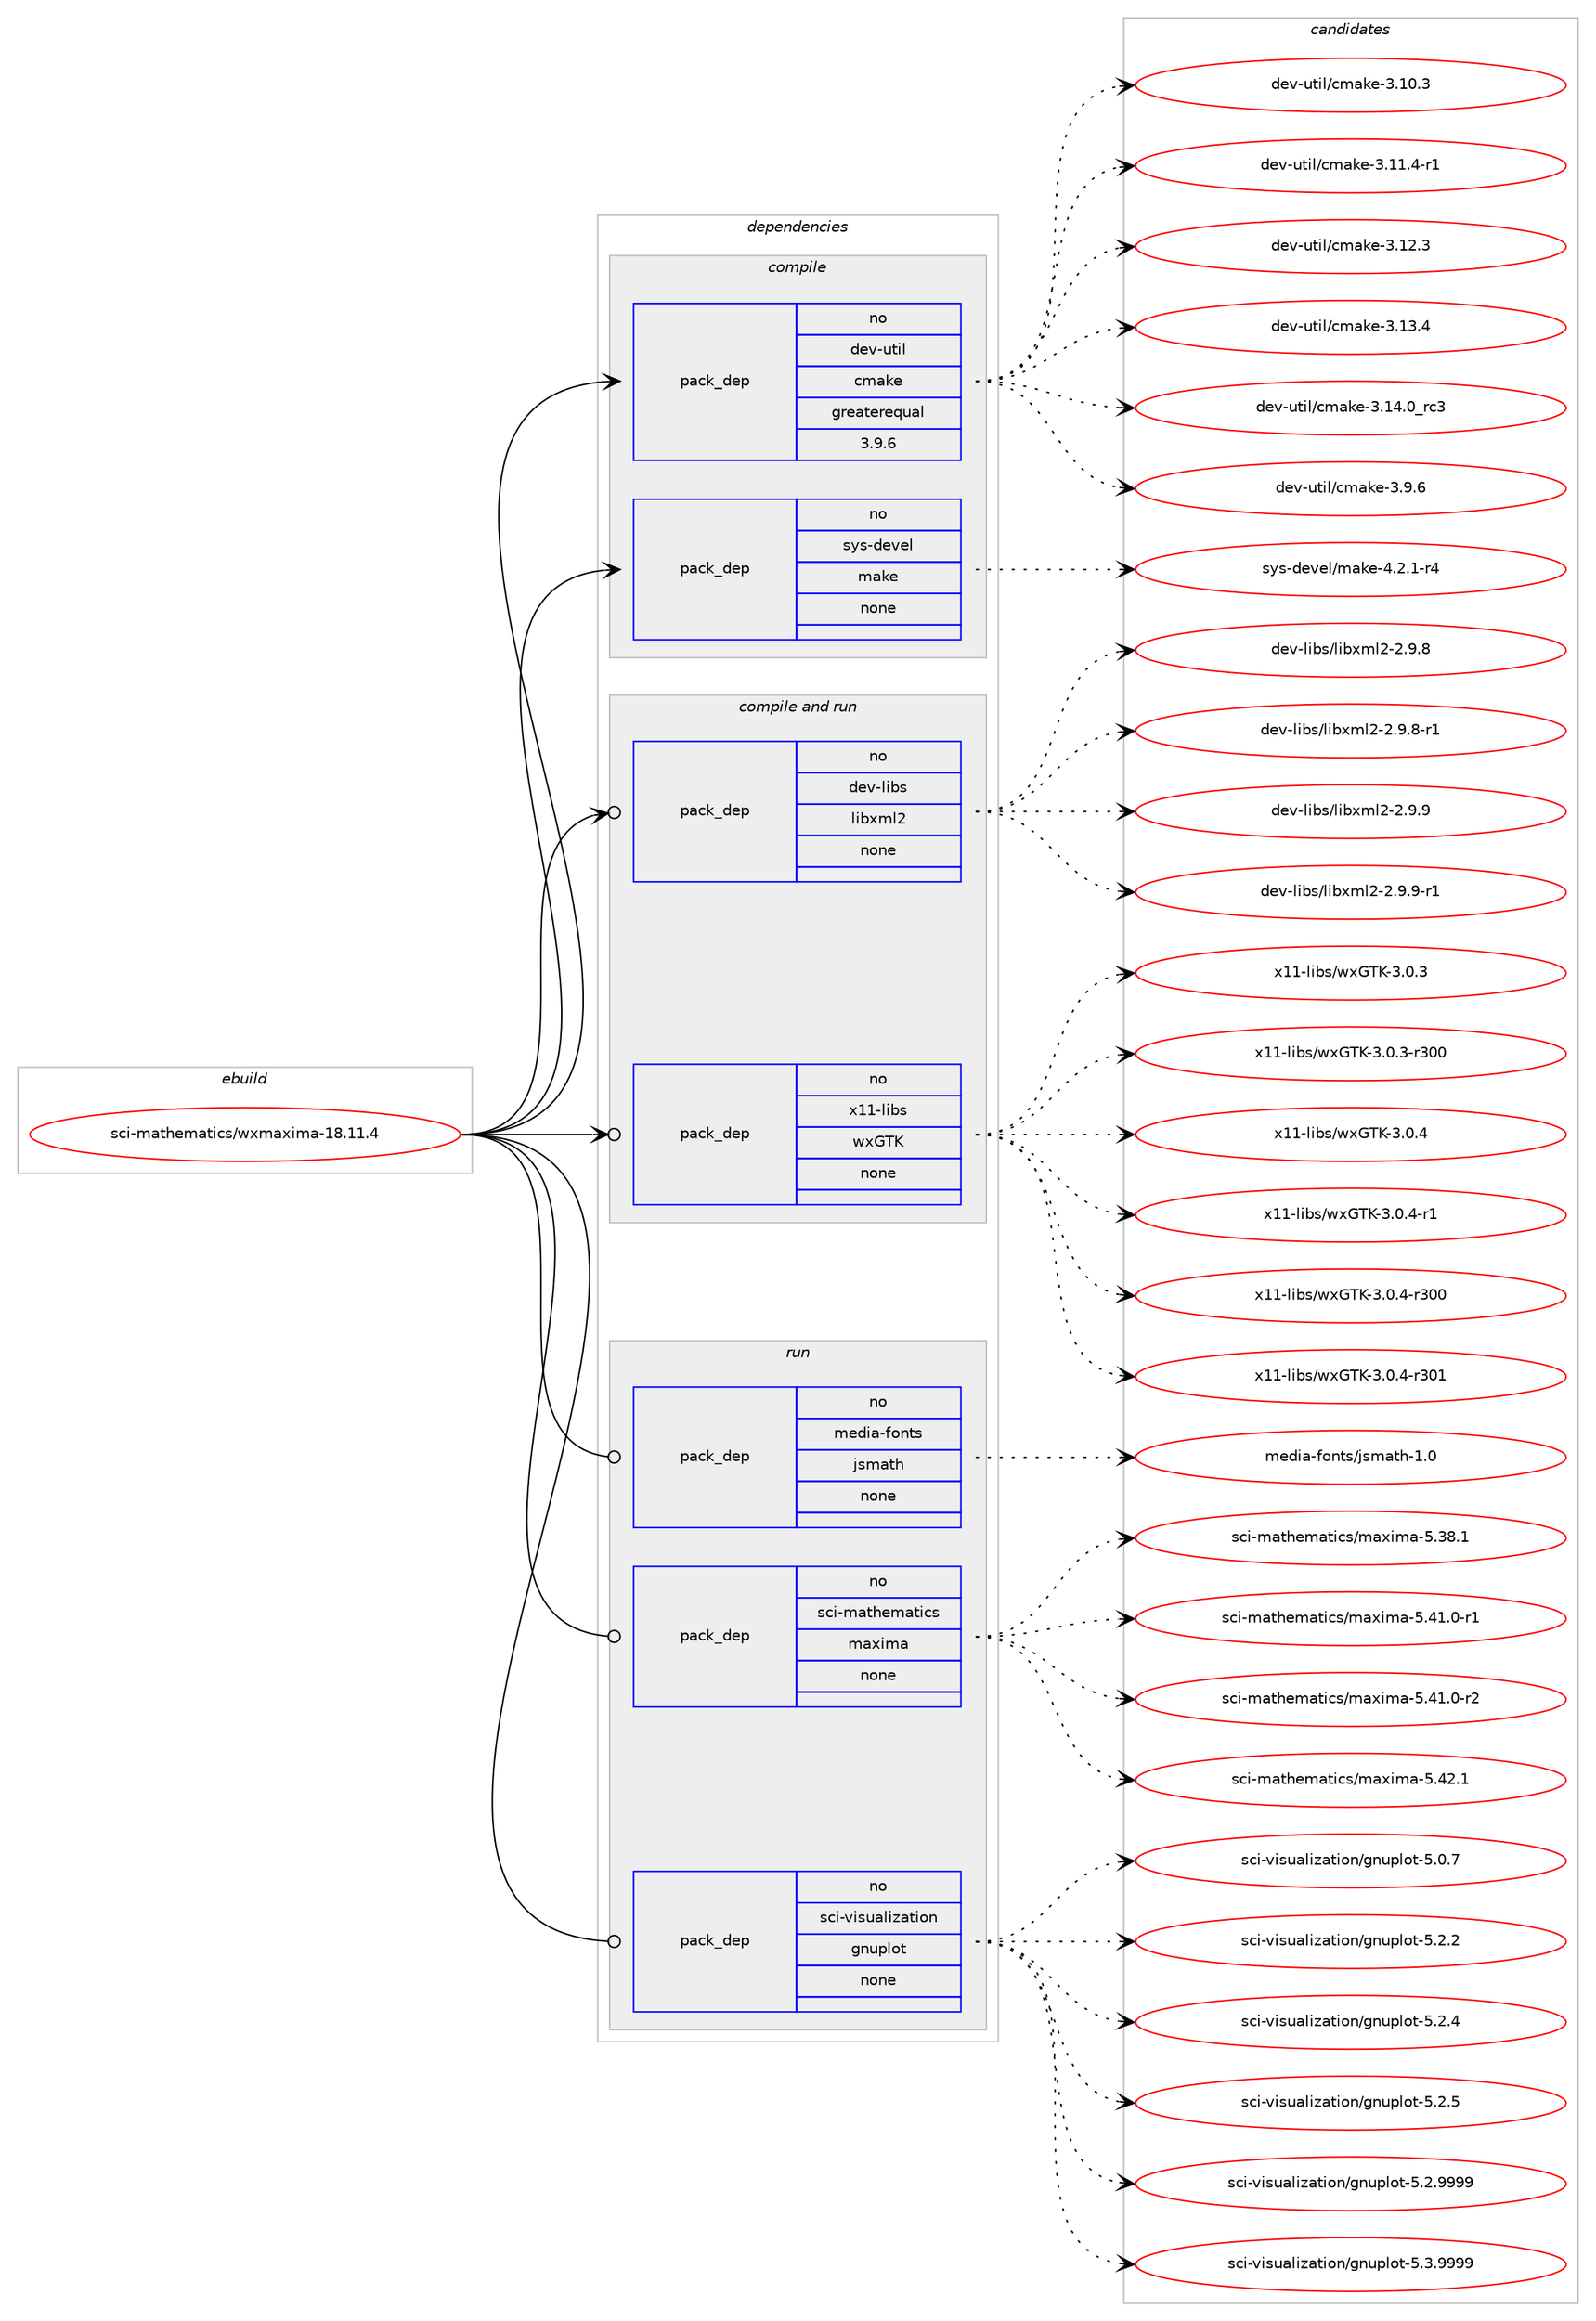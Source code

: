 digraph prolog {

# *************
# Graph options
# *************

newrank=true;
concentrate=true;
compound=true;
graph [rankdir=LR,fontname=Helvetica,fontsize=10,ranksep=1.5];#, ranksep=2.5, nodesep=0.2];
edge  [arrowhead=vee];
node  [fontname=Helvetica,fontsize=10];

# **********
# The ebuild
# **********

subgraph cluster_leftcol {
color=gray;
rank=same;
label=<<i>ebuild</i>>;
id [label="sci-mathematics/wxmaxima-18.11.4", color=red, width=4, href="../sci-mathematics/wxmaxima-18.11.4.svg"];
}

# ****************
# The dependencies
# ****************

subgraph cluster_midcol {
color=gray;
label=<<i>dependencies</i>>;
subgraph cluster_compile {
fillcolor="#eeeeee";
style=filled;
label=<<i>compile</i>>;
subgraph pack1216781 {
dependency1699460 [label=<<TABLE BORDER="0" CELLBORDER="1" CELLSPACING="0" CELLPADDING="4" WIDTH="220"><TR><TD ROWSPAN="6" CELLPADDING="30">pack_dep</TD></TR><TR><TD WIDTH="110">no</TD></TR><TR><TD>dev-util</TD></TR><TR><TD>cmake</TD></TR><TR><TD>greaterequal</TD></TR><TR><TD>3.9.6</TD></TR></TABLE>>, shape=none, color=blue];
}
id:e -> dependency1699460:w [weight=20,style="solid",arrowhead="vee"];
subgraph pack1216782 {
dependency1699461 [label=<<TABLE BORDER="0" CELLBORDER="1" CELLSPACING="0" CELLPADDING="4" WIDTH="220"><TR><TD ROWSPAN="6" CELLPADDING="30">pack_dep</TD></TR><TR><TD WIDTH="110">no</TD></TR><TR><TD>sys-devel</TD></TR><TR><TD>make</TD></TR><TR><TD>none</TD></TR><TR><TD></TD></TR></TABLE>>, shape=none, color=blue];
}
id:e -> dependency1699461:w [weight=20,style="solid",arrowhead="vee"];
}
subgraph cluster_compileandrun {
fillcolor="#eeeeee";
style=filled;
label=<<i>compile and run</i>>;
subgraph pack1216783 {
dependency1699462 [label=<<TABLE BORDER="0" CELLBORDER="1" CELLSPACING="0" CELLPADDING="4" WIDTH="220"><TR><TD ROWSPAN="6" CELLPADDING="30">pack_dep</TD></TR><TR><TD WIDTH="110">no</TD></TR><TR><TD>dev-libs</TD></TR><TR><TD>libxml2</TD></TR><TR><TD>none</TD></TR><TR><TD></TD></TR></TABLE>>, shape=none, color=blue];
}
id:e -> dependency1699462:w [weight=20,style="solid",arrowhead="odotvee"];
subgraph pack1216784 {
dependency1699463 [label=<<TABLE BORDER="0" CELLBORDER="1" CELLSPACING="0" CELLPADDING="4" WIDTH="220"><TR><TD ROWSPAN="6" CELLPADDING="30">pack_dep</TD></TR><TR><TD WIDTH="110">no</TD></TR><TR><TD>x11-libs</TD></TR><TR><TD>wxGTK</TD></TR><TR><TD>none</TD></TR><TR><TD></TD></TR></TABLE>>, shape=none, color=blue];
}
id:e -> dependency1699463:w [weight=20,style="solid",arrowhead="odotvee"];
}
subgraph cluster_run {
fillcolor="#eeeeee";
style=filled;
label=<<i>run</i>>;
subgraph pack1216785 {
dependency1699464 [label=<<TABLE BORDER="0" CELLBORDER="1" CELLSPACING="0" CELLPADDING="4" WIDTH="220"><TR><TD ROWSPAN="6" CELLPADDING="30">pack_dep</TD></TR><TR><TD WIDTH="110">no</TD></TR><TR><TD>media-fonts</TD></TR><TR><TD>jsmath</TD></TR><TR><TD>none</TD></TR><TR><TD></TD></TR></TABLE>>, shape=none, color=blue];
}
id:e -> dependency1699464:w [weight=20,style="solid",arrowhead="odot"];
subgraph pack1216786 {
dependency1699465 [label=<<TABLE BORDER="0" CELLBORDER="1" CELLSPACING="0" CELLPADDING="4" WIDTH="220"><TR><TD ROWSPAN="6" CELLPADDING="30">pack_dep</TD></TR><TR><TD WIDTH="110">no</TD></TR><TR><TD>sci-mathematics</TD></TR><TR><TD>maxima</TD></TR><TR><TD>none</TD></TR><TR><TD></TD></TR></TABLE>>, shape=none, color=blue];
}
id:e -> dependency1699465:w [weight=20,style="solid",arrowhead="odot"];
subgraph pack1216787 {
dependency1699466 [label=<<TABLE BORDER="0" CELLBORDER="1" CELLSPACING="0" CELLPADDING="4" WIDTH="220"><TR><TD ROWSPAN="6" CELLPADDING="30">pack_dep</TD></TR><TR><TD WIDTH="110">no</TD></TR><TR><TD>sci-visualization</TD></TR><TR><TD>gnuplot</TD></TR><TR><TD>none</TD></TR><TR><TD></TD></TR></TABLE>>, shape=none, color=blue];
}
id:e -> dependency1699466:w [weight=20,style="solid",arrowhead="odot"];
}
}

# **************
# The candidates
# **************

subgraph cluster_choices {
rank=same;
color=gray;
label=<<i>candidates</i>>;

subgraph choice1216781 {
color=black;
nodesep=1;
choice1001011184511711610510847991099710710145514649484651 [label="dev-util/cmake-3.10.3", color=red, width=4,href="../dev-util/cmake-3.10.3.svg"];
choice10010111845117116105108479910997107101455146494946524511449 [label="dev-util/cmake-3.11.4-r1", color=red, width=4,href="../dev-util/cmake-3.11.4-r1.svg"];
choice1001011184511711610510847991099710710145514649504651 [label="dev-util/cmake-3.12.3", color=red, width=4,href="../dev-util/cmake-3.12.3.svg"];
choice1001011184511711610510847991099710710145514649514652 [label="dev-util/cmake-3.13.4", color=red, width=4,href="../dev-util/cmake-3.13.4.svg"];
choice1001011184511711610510847991099710710145514649524648951149951 [label="dev-util/cmake-3.14.0_rc3", color=red, width=4,href="../dev-util/cmake-3.14.0_rc3.svg"];
choice10010111845117116105108479910997107101455146574654 [label="dev-util/cmake-3.9.6", color=red, width=4,href="../dev-util/cmake-3.9.6.svg"];
dependency1699460:e -> choice1001011184511711610510847991099710710145514649484651:w [style=dotted,weight="100"];
dependency1699460:e -> choice10010111845117116105108479910997107101455146494946524511449:w [style=dotted,weight="100"];
dependency1699460:e -> choice1001011184511711610510847991099710710145514649504651:w [style=dotted,weight="100"];
dependency1699460:e -> choice1001011184511711610510847991099710710145514649514652:w [style=dotted,weight="100"];
dependency1699460:e -> choice1001011184511711610510847991099710710145514649524648951149951:w [style=dotted,weight="100"];
dependency1699460:e -> choice10010111845117116105108479910997107101455146574654:w [style=dotted,weight="100"];
}
subgraph choice1216782 {
color=black;
nodesep=1;
choice1151211154510010111810110847109971071014552465046494511452 [label="sys-devel/make-4.2.1-r4", color=red, width=4,href="../sys-devel/make-4.2.1-r4.svg"];
dependency1699461:e -> choice1151211154510010111810110847109971071014552465046494511452:w [style=dotted,weight="100"];
}
subgraph choice1216783 {
color=black;
nodesep=1;
choice1001011184510810598115471081059812010910850455046574656 [label="dev-libs/libxml2-2.9.8", color=red, width=4,href="../dev-libs/libxml2-2.9.8.svg"];
choice10010111845108105981154710810598120109108504550465746564511449 [label="dev-libs/libxml2-2.9.8-r1", color=red, width=4,href="../dev-libs/libxml2-2.9.8-r1.svg"];
choice1001011184510810598115471081059812010910850455046574657 [label="dev-libs/libxml2-2.9.9", color=red, width=4,href="../dev-libs/libxml2-2.9.9.svg"];
choice10010111845108105981154710810598120109108504550465746574511449 [label="dev-libs/libxml2-2.9.9-r1", color=red, width=4,href="../dev-libs/libxml2-2.9.9-r1.svg"];
dependency1699462:e -> choice1001011184510810598115471081059812010910850455046574656:w [style=dotted,weight="100"];
dependency1699462:e -> choice10010111845108105981154710810598120109108504550465746564511449:w [style=dotted,weight="100"];
dependency1699462:e -> choice1001011184510810598115471081059812010910850455046574657:w [style=dotted,weight="100"];
dependency1699462:e -> choice10010111845108105981154710810598120109108504550465746574511449:w [style=dotted,weight="100"];
}
subgraph choice1216784 {
color=black;
nodesep=1;
choice1204949451081059811547119120718475455146484651 [label="x11-libs/wxGTK-3.0.3", color=red, width=4,href="../x11-libs/wxGTK-3.0.3.svg"];
choice120494945108105981154711912071847545514648465145114514848 [label="x11-libs/wxGTK-3.0.3-r300", color=red, width=4,href="../x11-libs/wxGTK-3.0.3-r300.svg"];
choice1204949451081059811547119120718475455146484652 [label="x11-libs/wxGTK-3.0.4", color=red, width=4,href="../x11-libs/wxGTK-3.0.4.svg"];
choice12049494510810598115471191207184754551464846524511449 [label="x11-libs/wxGTK-3.0.4-r1", color=red, width=4,href="../x11-libs/wxGTK-3.0.4-r1.svg"];
choice120494945108105981154711912071847545514648465245114514848 [label="x11-libs/wxGTK-3.0.4-r300", color=red, width=4,href="../x11-libs/wxGTK-3.0.4-r300.svg"];
choice120494945108105981154711912071847545514648465245114514849 [label="x11-libs/wxGTK-3.0.4-r301", color=red, width=4,href="../x11-libs/wxGTK-3.0.4-r301.svg"];
dependency1699463:e -> choice1204949451081059811547119120718475455146484651:w [style=dotted,weight="100"];
dependency1699463:e -> choice120494945108105981154711912071847545514648465145114514848:w [style=dotted,weight="100"];
dependency1699463:e -> choice1204949451081059811547119120718475455146484652:w [style=dotted,weight="100"];
dependency1699463:e -> choice12049494510810598115471191207184754551464846524511449:w [style=dotted,weight="100"];
dependency1699463:e -> choice120494945108105981154711912071847545514648465245114514848:w [style=dotted,weight="100"];
dependency1699463:e -> choice120494945108105981154711912071847545514648465245114514849:w [style=dotted,weight="100"];
}
subgraph choice1216785 {
color=black;
nodesep=1;
choice1091011001059745102111110116115471061151099711610445494648 [label="media-fonts/jsmath-1.0", color=red, width=4,href="../media-fonts/jsmath-1.0.svg"];
dependency1699464:e -> choice1091011001059745102111110116115471061151099711610445494648:w [style=dotted,weight="100"];
}
subgraph choice1216786 {
color=black;
nodesep=1;
choice115991054510997116104101109971161059911547109971201051099745534651564649 [label="sci-mathematics/maxima-5.38.1", color=red, width=4,href="../sci-mathematics/maxima-5.38.1.svg"];
choice1159910545109971161041011099711610599115471099712010510997455346524946484511449 [label="sci-mathematics/maxima-5.41.0-r1", color=red, width=4,href="../sci-mathematics/maxima-5.41.0-r1.svg"];
choice1159910545109971161041011099711610599115471099712010510997455346524946484511450 [label="sci-mathematics/maxima-5.41.0-r2", color=red, width=4,href="../sci-mathematics/maxima-5.41.0-r2.svg"];
choice115991054510997116104101109971161059911547109971201051099745534652504649 [label="sci-mathematics/maxima-5.42.1", color=red, width=4,href="../sci-mathematics/maxima-5.42.1.svg"];
dependency1699465:e -> choice115991054510997116104101109971161059911547109971201051099745534651564649:w [style=dotted,weight="100"];
dependency1699465:e -> choice1159910545109971161041011099711610599115471099712010510997455346524946484511449:w [style=dotted,weight="100"];
dependency1699465:e -> choice1159910545109971161041011099711610599115471099712010510997455346524946484511450:w [style=dotted,weight="100"];
dependency1699465:e -> choice115991054510997116104101109971161059911547109971201051099745534652504649:w [style=dotted,weight="100"];
}
subgraph choice1216787 {
color=black;
nodesep=1;
choice1159910545118105115117971081051229711610511111047103110117112108111116455346484655 [label="sci-visualization/gnuplot-5.0.7", color=red, width=4,href="../sci-visualization/gnuplot-5.0.7.svg"];
choice1159910545118105115117971081051229711610511111047103110117112108111116455346504650 [label="sci-visualization/gnuplot-5.2.2", color=red, width=4,href="../sci-visualization/gnuplot-5.2.2.svg"];
choice1159910545118105115117971081051229711610511111047103110117112108111116455346504652 [label="sci-visualization/gnuplot-5.2.4", color=red, width=4,href="../sci-visualization/gnuplot-5.2.4.svg"];
choice1159910545118105115117971081051229711610511111047103110117112108111116455346504653 [label="sci-visualization/gnuplot-5.2.5", color=red, width=4,href="../sci-visualization/gnuplot-5.2.5.svg"];
choice1159910545118105115117971081051229711610511111047103110117112108111116455346504657575757 [label="sci-visualization/gnuplot-5.2.9999", color=red, width=4,href="../sci-visualization/gnuplot-5.2.9999.svg"];
choice1159910545118105115117971081051229711610511111047103110117112108111116455346514657575757 [label="sci-visualization/gnuplot-5.3.9999", color=red, width=4,href="../sci-visualization/gnuplot-5.3.9999.svg"];
dependency1699466:e -> choice1159910545118105115117971081051229711610511111047103110117112108111116455346484655:w [style=dotted,weight="100"];
dependency1699466:e -> choice1159910545118105115117971081051229711610511111047103110117112108111116455346504650:w [style=dotted,weight="100"];
dependency1699466:e -> choice1159910545118105115117971081051229711610511111047103110117112108111116455346504652:w [style=dotted,weight="100"];
dependency1699466:e -> choice1159910545118105115117971081051229711610511111047103110117112108111116455346504653:w [style=dotted,weight="100"];
dependency1699466:e -> choice1159910545118105115117971081051229711610511111047103110117112108111116455346504657575757:w [style=dotted,weight="100"];
dependency1699466:e -> choice1159910545118105115117971081051229711610511111047103110117112108111116455346514657575757:w [style=dotted,weight="100"];
}
}

}
